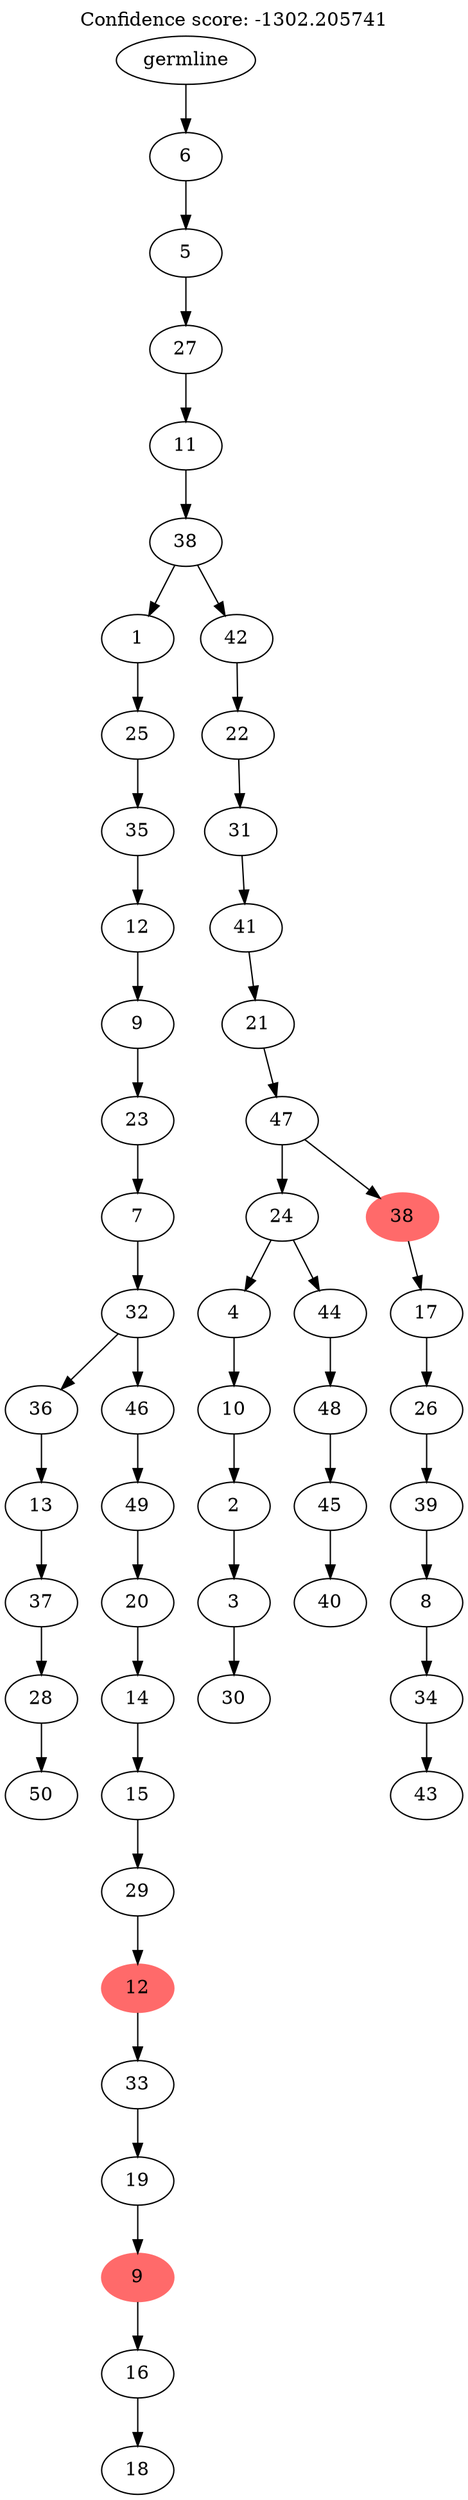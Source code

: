 digraph g {
	"52" -> "53";
	"53" [label="50"];
	"51" -> "52";
	"52" [label="28"];
	"50" -> "51";
	"51" [label="37"];
	"49" -> "50";
	"50" [label="13"];
	"47" -> "48";
	"48" [label="18"];
	"46" -> "47";
	"47" [label="16"];
	"45" -> "46";
	"46" [color=indianred1, style=filled, label="9"];
	"44" -> "45";
	"45" [label="19"];
	"43" -> "44";
	"44" [label="33"];
	"42" -> "43";
	"43" [color=indianred1, style=filled, label="12"];
	"41" -> "42";
	"42" [label="29"];
	"40" -> "41";
	"41" [label="15"];
	"39" -> "40";
	"40" [label="14"];
	"38" -> "39";
	"39" [label="20"];
	"37" -> "38";
	"38" [label="49"];
	"36" -> "37";
	"37" [label="46"];
	"36" -> "49";
	"49" [label="36"];
	"35" -> "36";
	"36" [label="32"];
	"34" -> "35";
	"35" [label="7"];
	"33" -> "34";
	"34" [label="23"];
	"32" -> "33";
	"33" [label="9"];
	"31" -> "32";
	"32" [label="12"];
	"30" -> "31";
	"31" [label="35"];
	"29" -> "30";
	"30" [label="25"];
	"27" -> "28";
	"28" [label="30"];
	"26" -> "27";
	"27" [label="3"];
	"25" -> "26";
	"26" [label="2"];
	"24" -> "25";
	"25" [label="10"];
	"22" -> "23";
	"23" [label="40"];
	"21" -> "22";
	"22" [label="45"];
	"20" -> "21";
	"21" [label="48"];
	"19" -> "20";
	"20" [label="44"];
	"19" -> "24";
	"24" [label="4"];
	"17" -> "18";
	"18" [label="43"];
	"16" -> "17";
	"17" [label="34"];
	"15" -> "16";
	"16" [label="8"];
	"14" -> "15";
	"15" [label="39"];
	"13" -> "14";
	"14" [label="26"];
	"12" -> "13";
	"13" [label="17"];
	"11" -> "12";
	"12" [color=indianred1, style=filled, label="38"];
	"11" -> "19";
	"19" [label="24"];
	"10" -> "11";
	"11" [label="47"];
	"9" -> "10";
	"10" [label="21"];
	"8" -> "9";
	"9" [label="41"];
	"7" -> "8";
	"8" [label="31"];
	"6" -> "7";
	"7" [label="22"];
	"5" -> "6";
	"6" [label="42"];
	"5" -> "29";
	"29" [label="1"];
	"4" -> "5";
	"5" [label="38"];
	"3" -> "4";
	"4" [label="11"];
	"2" -> "3";
	"3" [label="27"];
	"1" -> "2";
	"2" [label="5"];
	"0" -> "1";
	"1" [label="6"];
	"0" [label="germline"];
	labelloc="t";
	label="Confidence score: -1302.205741";
}
